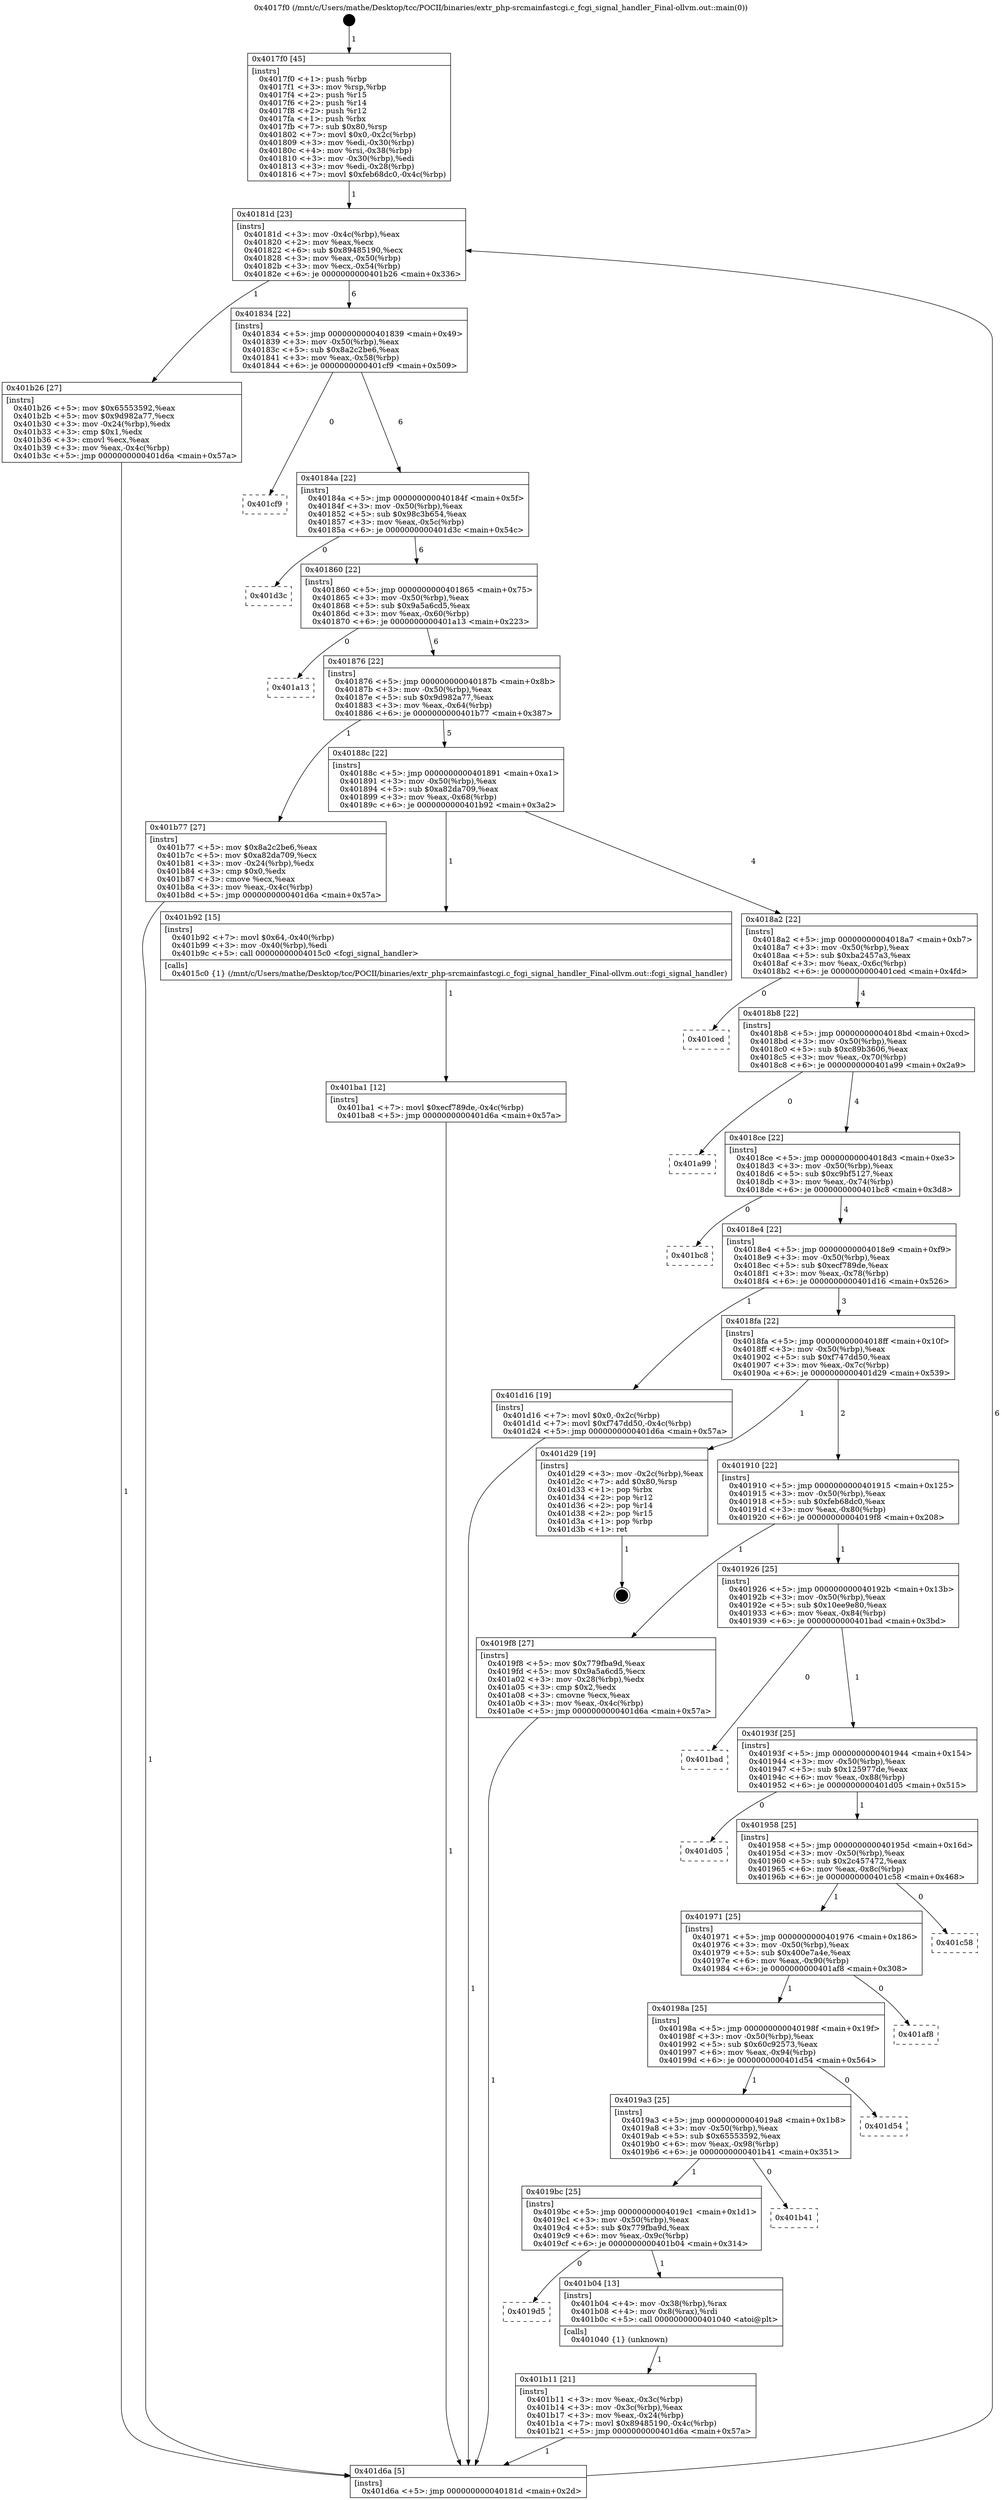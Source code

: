 digraph "0x4017f0" {
  label = "0x4017f0 (/mnt/c/Users/mathe/Desktop/tcc/POCII/binaries/extr_php-srcmainfastcgi.c_fcgi_signal_handler_Final-ollvm.out::main(0))"
  labelloc = "t"
  node[shape=record]

  Entry [label="",width=0.3,height=0.3,shape=circle,fillcolor=black,style=filled]
  "0x40181d" [label="{
     0x40181d [23]\l
     | [instrs]\l
     &nbsp;&nbsp;0x40181d \<+3\>: mov -0x4c(%rbp),%eax\l
     &nbsp;&nbsp;0x401820 \<+2\>: mov %eax,%ecx\l
     &nbsp;&nbsp;0x401822 \<+6\>: sub $0x89485190,%ecx\l
     &nbsp;&nbsp;0x401828 \<+3\>: mov %eax,-0x50(%rbp)\l
     &nbsp;&nbsp;0x40182b \<+3\>: mov %ecx,-0x54(%rbp)\l
     &nbsp;&nbsp;0x40182e \<+6\>: je 0000000000401b26 \<main+0x336\>\l
  }"]
  "0x401b26" [label="{
     0x401b26 [27]\l
     | [instrs]\l
     &nbsp;&nbsp;0x401b26 \<+5\>: mov $0x65553592,%eax\l
     &nbsp;&nbsp;0x401b2b \<+5\>: mov $0x9d982a77,%ecx\l
     &nbsp;&nbsp;0x401b30 \<+3\>: mov -0x24(%rbp),%edx\l
     &nbsp;&nbsp;0x401b33 \<+3\>: cmp $0x1,%edx\l
     &nbsp;&nbsp;0x401b36 \<+3\>: cmovl %ecx,%eax\l
     &nbsp;&nbsp;0x401b39 \<+3\>: mov %eax,-0x4c(%rbp)\l
     &nbsp;&nbsp;0x401b3c \<+5\>: jmp 0000000000401d6a \<main+0x57a\>\l
  }"]
  "0x401834" [label="{
     0x401834 [22]\l
     | [instrs]\l
     &nbsp;&nbsp;0x401834 \<+5\>: jmp 0000000000401839 \<main+0x49\>\l
     &nbsp;&nbsp;0x401839 \<+3\>: mov -0x50(%rbp),%eax\l
     &nbsp;&nbsp;0x40183c \<+5\>: sub $0x8a2c2be6,%eax\l
     &nbsp;&nbsp;0x401841 \<+3\>: mov %eax,-0x58(%rbp)\l
     &nbsp;&nbsp;0x401844 \<+6\>: je 0000000000401cf9 \<main+0x509\>\l
  }"]
  Exit [label="",width=0.3,height=0.3,shape=circle,fillcolor=black,style=filled,peripheries=2]
  "0x401cf9" [label="{
     0x401cf9\l
  }", style=dashed]
  "0x40184a" [label="{
     0x40184a [22]\l
     | [instrs]\l
     &nbsp;&nbsp;0x40184a \<+5\>: jmp 000000000040184f \<main+0x5f\>\l
     &nbsp;&nbsp;0x40184f \<+3\>: mov -0x50(%rbp),%eax\l
     &nbsp;&nbsp;0x401852 \<+5\>: sub $0x98c3b654,%eax\l
     &nbsp;&nbsp;0x401857 \<+3\>: mov %eax,-0x5c(%rbp)\l
     &nbsp;&nbsp;0x40185a \<+6\>: je 0000000000401d3c \<main+0x54c\>\l
  }"]
  "0x401ba1" [label="{
     0x401ba1 [12]\l
     | [instrs]\l
     &nbsp;&nbsp;0x401ba1 \<+7\>: movl $0xecf789de,-0x4c(%rbp)\l
     &nbsp;&nbsp;0x401ba8 \<+5\>: jmp 0000000000401d6a \<main+0x57a\>\l
  }"]
  "0x401d3c" [label="{
     0x401d3c\l
  }", style=dashed]
  "0x401860" [label="{
     0x401860 [22]\l
     | [instrs]\l
     &nbsp;&nbsp;0x401860 \<+5\>: jmp 0000000000401865 \<main+0x75\>\l
     &nbsp;&nbsp;0x401865 \<+3\>: mov -0x50(%rbp),%eax\l
     &nbsp;&nbsp;0x401868 \<+5\>: sub $0x9a5a6cd5,%eax\l
     &nbsp;&nbsp;0x40186d \<+3\>: mov %eax,-0x60(%rbp)\l
     &nbsp;&nbsp;0x401870 \<+6\>: je 0000000000401a13 \<main+0x223\>\l
  }"]
  "0x401b11" [label="{
     0x401b11 [21]\l
     | [instrs]\l
     &nbsp;&nbsp;0x401b11 \<+3\>: mov %eax,-0x3c(%rbp)\l
     &nbsp;&nbsp;0x401b14 \<+3\>: mov -0x3c(%rbp),%eax\l
     &nbsp;&nbsp;0x401b17 \<+3\>: mov %eax,-0x24(%rbp)\l
     &nbsp;&nbsp;0x401b1a \<+7\>: movl $0x89485190,-0x4c(%rbp)\l
     &nbsp;&nbsp;0x401b21 \<+5\>: jmp 0000000000401d6a \<main+0x57a\>\l
  }"]
  "0x401a13" [label="{
     0x401a13\l
  }", style=dashed]
  "0x401876" [label="{
     0x401876 [22]\l
     | [instrs]\l
     &nbsp;&nbsp;0x401876 \<+5\>: jmp 000000000040187b \<main+0x8b\>\l
     &nbsp;&nbsp;0x40187b \<+3\>: mov -0x50(%rbp),%eax\l
     &nbsp;&nbsp;0x40187e \<+5\>: sub $0x9d982a77,%eax\l
     &nbsp;&nbsp;0x401883 \<+3\>: mov %eax,-0x64(%rbp)\l
     &nbsp;&nbsp;0x401886 \<+6\>: je 0000000000401b77 \<main+0x387\>\l
  }"]
  "0x4019d5" [label="{
     0x4019d5\l
  }", style=dashed]
  "0x401b77" [label="{
     0x401b77 [27]\l
     | [instrs]\l
     &nbsp;&nbsp;0x401b77 \<+5\>: mov $0x8a2c2be6,%eax\l
     &nbsp;&nbsp;0x401b7c \<+5\>: mov $0xa82da709,%ecx\l
     &nbsp;&nbsp;0x401b81 \<+3\>: mov -0x24(%rbp),%edx\l
     &nbsp;&nbsp;0x401b84 \<+3\>: cmp $0x0,%edx\l
     &nbsp;&nbsp;0x401b87 \<+3\>: cmove %ecx,%eax\l
     &nbsp;&nbsp;0x401b8a \<+3\>: mov %eax,-0x4c(%rbp)\l
     &nbsp;&nbsp;0x401b8d \<+5\>: jmp 0000000000401d6a \<main+0x57a\>\l
  }"]
  "0x40188c" [label="{
     0x40188c [22]\l
     | [instrs]\l
     &nbsp;&nbsp;0x40188c \<+5\>: jmp 0000000000401891 \<main+0xa1\>\l
     &nbsp;&nbsp;0x401891 \<+3\>: mov -0x50(%rbp),%eax\l
     &nbsp;&nbsp;0x401894 \<+5\>: sub $0xa82da709,%eax\l
     &nbsp;&nbsp;0x401899 \<+3\>: mov %eax,-0x68(%rbp)\l
     &nbsp;&nbsp;0x40189c \<+6\>: je 0000000000401b92 \<main+0x3a2\>\l
  }"]
  "0x401b04" [label="{
     0x401b04 [13]\l
     | [instrs]\l
     &nbsp;&nbsp;0x401b04 \<+4\>: mov -0x38(%rbp),%rax\l
     &nbsp;&nbsp;0x401b08 \<+4\>: mov 0x8(%rax),%rdi\l
     &nbsp;&nbsp;0x401b0c \<+5\>: call 0000000000401040 \<atoi@plt\>\l
     | [calls]\l
     &nbsp;&nbsp;0x401040 \{1\} (unknown)\l
  }"]
  "0x401b92" [label="{
     0x401b92 [15]\l
     | [instrs]\l
     &nbsp;&nbsp;0x401b92 \<+7\>: movl $0x64,-0x40(%rbp)\l
     &nbsp;&nbsp;0x401b99 \<+3\>: mov -0x40(%rbp),%edi\l
     &nbsp;&nbsp;0x401b9c \<+5\>: call 00000000004015c0 \<fcgi_signal_handler\>\l
     | [calls]\l
     &nbsp;&nbsp;0x4015c0 \{1\} (/mnt/c/Users/mathe/Desktop/tcc/POCII/binaries/extr_php-srcmainfastcgi.c_fcgi_signal_handler_Final-ollvm.out::fcgi_signal_handler)\l
  }"]
  "0x4018a2" [label="{
     0x4018a2 [22]\l
     | [instrs]\l
     &nbsp;&nbsp;0x4018a2 \<+5\>: jmp 00000000004018a7 \<main+0xb7\>\l
     &nbsp;&nbsp;0x4018a7 \<+3\>: mov -0x50(%rbp),%eax\l
     &nbsp;&nbsp;0x4018aa \<+5\>: sub $0xba2457a3,%eax\l
     &nbsp;&nbsp;0x4018af \<+3\>: mov %eax,-0x6c(%rbp)\l
     &nbsp;&nbsp;0x4018b2 \<+6\>: je 0000000000401ced \<main+0x4fd\>\l
  }"]
  "0x4019bc" [label="{
     0x4019bc [25]\l
     | [instrs]\l
     &nbsp;&nbsp;0x4019bc \<+5\>: jmp 00000000004019c1 \<main+0x1d1\>\l
     &nbsp;&nbsp;0x4019c1 \<+3\>: mov -0x50(%rbp),%eax\l
     &nbsp;&nbsp;0x4019c4 \<+5\>: sub $0x779fba9d,%eax\l
     &nbsp;&nbsp;0x4019c9 \<+6\>: mov %eax,-0x9c(%rbp)\l
     &nbsp;&nbsp;0x4019cf \<+6\>: je 0000000000401b04 \<main+0x314\>\l
  }"]
  "0x401ced" [label="{
     0x401ced\l
  }", style=dashed]
  "0x4018b8" [label="{
     0x4018b8 [22]\l
     | [instrs]\l
     &nbsp;&nbsp;0x4018b8 \<+5\>: jmp 00000000004018bd \<main+0xcd\>\l
     &nbsp;&nbsp;0x4018bd \<+3\>: mov -0x50(%rbp),%eax\l
     &nbsp;&nbsp;0x4018c0 \<+5\>: sub $0xc89b3606,%eax\l
     &nbsp;&nbsp;0x4018c5 \<+3\>: mov %eax,-0x70(%rbp)\l
     &nbsp;&nbsp;0x4018c8 \<+6\>: je 0000000000401a99 \<main+0x2a9\>\l
  }"]
  "0x401b41" [label="{
     0x401b41\l
  }", style=dashed]
  "0x401a99" [label="{
     0x401a99\l
  }", style=dashed]
  "0x4018ce" [label="{
     0x4018ce [22]\l
     | [instrs]\l
     &nbsp;&nbsp;0x4018ce \<+5\>: jmp 00000000004018d3 \<main+0xe3\>\l
     &nbsp;&nbsp;0x4018d3 \<+3\>: mov -0x50(%rbp),%eax\l
     &nbsp;&nbsp;0x4018d6 \<+5\>: sub $0xc9bf5127,%eax\l
     &nbsp;&nbsp;0x4018db \<+3\>: mov %eax,-0x74(%rbp)\l
     &nbsp;&nbsp;0x4018de \<+6\>: je 0000000000401bc8 \<main+0x3d8\>\l
  }"]
  "0x4019a3" [label="{
     0x4019a3 [25]\l
     | [instrs]\l
     &nbsp;&nbsp;0x4019a3 \<+5\>: jmp 00000000004019a8 \<main+0x1b8\>\l
     &nbsp;&nbsp;0x4019a8 \<+3\>: mov -0x50(%rbp),%eax\l
     &nbsp;&nbsp;0x4019ab \<+5\>: sub $0x65553592,%eax\l
     &nbsp;&nbsp;0x4019b0 \<+6\>: mov %eax,-0x98(%rbp)\l
     &nbsp;&nbsp;0x4019b6 \<+6\>: je 0000000000401b41 \<main+0x351\>\l
  }"]
  "0x401bc8" [label="{
     0x401bc8\l
  }", style=dashed]
  "0x4018e4" [label="{
     0x4018e4 [22]\l
     | [instrs]\l
     &nbsp;&nbsp;0x4018e4 \<+5\>: jmp 00000000004018e9 \<main+0xf9\>\l
     &nbsp;&nbsp;0x4018e9 \<+3\>: mov -0x50(%rbp),%eax\l
     &nbsp;&nbsp;0x4018ec \<+5\>: sub $0xecf789de,%eax\l
     &nbsp;&nbsp;0x4018f1 \<+3\>: mov %eax,-0x78(%rbp)\l
     &nbsp;&nbsp;0x4018f4 \<+6\>: je 0000000000401d16 \<main+0x526\>\l
  }"]
  "0x401d54" [label="{
     0x401d54\l
  }", style=dashed]
  "0x401d16" [label="{
     0x401d16 [19]\l
     | [instrs]\l
     &nbsp;&nbsp;0x401d16 \<+7\>: movl $0x0,-0x2c(%rbp)\l
     &nbsp;&nbsp;0x401d1d \<+7\>: movl $0xf747dd50,-0x4c(%rbp)\l
     &nbsp;&nbsp;0x401d24 \<+5\>: jmp 0000000000401d6a \<main+0x57a\>\l
  }"]
  "0x4018fa" [label="{
     0x4018fa [22]\l
     | [instrs]\l
     &nbsp;&nbsp;0x4018fa \<+5\>: jmp 00000000004018ff \<main+0x10f\>\l
     &nbsp;&nbsp;0x4018ff \<+3\>: mov -0x50(%rbp),%eax\l
     &nbsp;&nbsp;0x401902 \<+5\>: sub $0xf747dd50,%eax\l
     &nbsp;&nbsp;0x401907 \<+3\>: mov %eax,-0x7c(%rbp)\l
     &nbsp;&nbsp;0x40190a \<+6\>: je 0000000000401d29 \<main+0x539\>\l
  }"]
  "0x40198a" [label="{
     0x40198a [25]\l
     | [instrs]\l
     &nbsp;&nbsp;0x40198a \<+5\>: jmp 000000000040198f \<main+0x19f\>\l
     &nbsp;&nbsp;0x40198f \<+3\>: mov -0x50(%rbp),%eax\l
     &nbsp;&nbsp;0x401992 \<+5\>: sub $0x60c92573,%eax\l
     &nbsp;&nbsp;0x401997 \<+6\>: mov %eax,-0x94(%rbp)\l
     &nbsp;&nbsp;0x40199d \<+6\>: je 0000000000401d54 \<main+0x564\>\l
  }"]
  "0x401d29" [label="{
     0x401d29 [19]\l
     | [instrs]\l
     &nbsp;&nbsp;0x401d29 \<+3\>: mov -0x2c(%rbp),%eax\l
     &nbsp;&nbsp;0x401d2c \<+7\>: add $0x80,%rsp\l
     &nbsp;&nbsp;0x401d33 \<+1\>: pop %rbx\l
     &nbsp;&nbsp;0x401d34 \<+2\>: pop %r12\l
     &nbsp;&nbsp;0x401d36 \<+2\>: pop %r14\l
     &nbsp;&nbsp;0x401d38 \<+2\>: pop %r15\l
     &nbsp;&nbsp;0x401d3a \<+1\>: pop %rbp\l
     &nbsp;&nbsp;0x401d3b \<+1\>: ret\l
  }"]
  "0x401910" [label="{
     0x401910 [22]\l
     | [instrs]\l
     &nbsp;&nbsp;0x401910 \<+5\>: jmp 0000000000401915 \<main+0x125\>\l
     &nbsp;&nbsp;0x401915 \<+3\>: mov -0x50(%rbp),%eax\l
     &nbsp;&nbsp;0x401918 \<+5\>: sub $0xfeb68dc0,%eax\l
     &nbsp;&nbsp;0x40191d \<+3\>: mov %eax,-0x80(%rbp)\l
     &nbsp;&nbsp;0x401920 \<+6\>: je 00000000004019f8 \<main+0x208\>\l
  }"]
  "0x401af8" [label="{
     0x401af8\l
  }", style=dashed]
  "0x4019f8" [label="{
     0x4019f8 [27]\l
     | [instrs]\l
     &nbsp;&nbsp;0x4019f8 \<+5\>: mov $0x779fba9d,%eax\l
     &nbsp;&nbsp;0x4019fd \<+5\>: mov $0x9a5a6cd5,%ecx\l
     &nbsp;&nbsp;0x401a02 \<+3\>: mov -0x28(%rbp),%edx\l
     &nbsp;&nbsp;0x401a05 \<+3\>: cmp $0x2,%edx\l
     &nbsp;&nbsp;0x401a08 \<+3\>: cmovne %ecx,%eax\l
     &nbsp;&nbsp;0x401a0b \<+3\>: mov %eax,-0x4c(%rbp)\l
     &nbsp;&nbsp;0x401a0e \<+5\>: jmp 0000000000401d6a \<main+0x57a\>\l
  }"]
  "0x401926" [label="{
     0x401926 [25]\l
     | [instrs]\l
     &nbsp;&nbsp;0x401926 \<+5\>: jmp 000000000040192b \<main+0x13b\>\l
     &nbsp;&nbsp;0x40192b \<+3\>: mov -0x50(%rbp),%eax\l
     &nbsp;&nbsp;0x40192e \<+5\>: sub $0x10ee9e80,%eax\l
     &nbsp;&nbsp;0x401933 \<+6\>: mov %eax,-0x84(%rbp)\l
     &nbsp;&nbsp;0x401939 \<+6\>: je 0000000000401bad \<main+0x3bd\>\l
  }"]
  "0x401d6a" [label="{
     0x401d6a [5]\l
     | [instrs]\l
     &nbsp;&nbsp;0x401d6a \<+5\>: jmp 000000000040181d \<main+0x2d\>\l
  }"]
  "0x4017f0" [label="{
     0x4017f0 [45]\l
     | [instrs]\l
     &nbsp;&nbsp;0x4017f0 \<+1\>: push %rbp\l
     &nbsp;&nbsp;0x4017f1 \<+3\>: mov %rsp,%rbp\l
     &nbsp;&nbsp;0x4017f4 \<+2\>: push %r15\l
     &nbsp;&nbsp;0x4017f6 \<+2\>: push %r14\l
     &nbsp;&nbsp;0x4017f8 \<+2\>: push %r12\l
     &nbsp;&nbsp;0x4017fa \<+1\>: push %rbx\l
     &nbsp;&nbsp;0x4017fb \<+7\>: sub $0x80,%rsp\l
     &nbsp;&nbsp;0x401802 \<+7\>: movl $0x0,-0x2c(%rbp)\l
     &nbsp;&nbsp;0x401809 \<+3\>: mov %edi,-0x30(%rbp)\l
     &nbsp;&nbsp;0x40180c \<+4\>: mov %rsi,-0x38(%rbp)\l
     &nbsp;&nbsp;0x401810 \<+3\>: mov -0x30(%rbp),%edi\l
     &nbsp;&nbsp;0x401813 \<+3\>: mov %edi,-0x28(%rbp)\l
     &nbsp;&nbsp;0x401816 \<+7\>: movl $0xfeb68dc0,-0x4c(%rbp)\l
  }"]
  "0x401971" [label="{
     0x401971 [25]\l
     | [instrs]\l
     &nbsp;&nbsp;0x401971 \<+5\>: jmp 0000000000401976 \<main+0x186\>\l
     &nbsp;&nbsp;0x401976 \<+3\>: mov -0x50(%rbp),%eax\l
     &nbsp;&nbsp;0x401979 \<+5\>: sub $0x400e7a4e,%eax\l
     &nbsp;&nbsp;0x40197e \<+6\>: mov %eax,-0x90(%rbp)\l
     &nbsp;&nbsp;0x401984 \<+6\>: je 0000000000401af8 \<main+0x308\>\l
  }"]
  "0x401bad" [label="{
     0x401bad\l
  }", style=dashed]
  "0x40193f" [label="{
     0x40193f [25]\l
     | [instrs]\l
     &nbsp;&nbsp;0x40193f \<+5\>: jmp 0000000000401944 \<main+0x154\>\l
     &nbsp;&nbsp;0x401944 \<+3\>: mov -0x50(%rbp),%eax\l
     &nbsp;&nbsp;0x401947 \<+5\>: sub $0x125977de,%eax\l
     &nbsp;&nbsp;0x40194c \<+6\>: mov %eax,-0x88(%rbp)\l
     &nbsp;&nbsp;0x401952 \<+6\>: je 0000000000401d05 \<main+0x515\>\l
  }"]
  "0x401c58" [label="{
     0x401c58\l
  }", style=dashed]
  "0x401d05" [label="{
     0x401d05\l
  }", style=dashed]
  "0x401958" [label="{
     0x401958 [25]\l
     | [instrs]\l
     &nbsp;&nbsp;0x401958 \<+5\>: jmp 000000000040195d \<main+0x16d\>\l
     &nbsp;&nbsp;0x40195d \<+3\>: mov -0x50(%rbp),%eax\l
     &nbsp;&nbsp;0x401960 \<+5\>: sub $0x2c457472,%eax\l
     &nbsp;&nbsp;0x401965 \<+6\>: mov %eax,-0x8c(%rbp)\l
     &nbsp;&nbsp;0x40196b \<+6\>: je 0000000000401c58 \<main+0x468\>\l
  }"]
  Entry -> "0x4017f0" [label=" 1"]
  "0x40181d" -> "0x401b26" [label=" 1"]
  "0x40181d" -> "0x401834" [label=" 6"]
  "0x401d29" -> Exit [label=" 1"]
  "0x401834" -> "0x401cf9" [label=" 0"]
  "0x401834" -> "0x40184a" [label=" 6"]
  "0x401d16" -> "0x401d6a" [label=" 1"]
  "0x40184a" -> "0x401d3c" [label=" 0"]
  "0x40184a" -> "0x401860" [label=" 6"]
  "0x401ba1" -> "0x401d6a" [label=" 1"]
  "0x401860" -> "0x401a13" [label=" 0"]
  "0x401860" -> "0x401876" [label=" 6"]
  "0x401b92" -> "0x401ba1" [label=" 1"]
  "0x401876" -> "0x401b77" [label=" 1"]
  "0x401876" -> "0x40188c" [label=" 5"]
  "0x401b77" -> "0x401d6a" [label=" 1"]
  "0x40188c" -> "0x401b92" [label=" 1"]
  "0x40188c" -> "0x4018a2" [label=" 4"]
  "0x401b26" -> "0x401d6a" [label=" 1"]
  "0x4018a2" -> "0x401ced" [label=" 0"]
  "0x4018a2" -> "0x4018b8" [label=" 4"]
  "0x401b04" -> "0x401b11" [label=" 1"]
  "0x4018b8" -> "0x401a99" [label=" 0"]
  "0x4018b8" -> "0x4018ce" [label=" 4"]
  "0x4019bc" -> "0x4019d5" [label=" 0"]
  "0x4018ce" -> "0x401bc8" [label=" 0"]
  "0x4018ce" -> "0x4018e4" [label=" 4"]
  "0x401b11" -> "0x401d6a" [label=" 1"]
  "0x4018e4" -> "0x401d16" [label=" 1"]
  "0x4018e4" -> "0x4018fa" [label=" 3"]
  "0x4019a3" -> "0x4019bc" [label=" 1"]
  "0x4018fa" -> "0x401d29" [label=" 1"]
  "0x4018fa" -> "0x401910" [label=" 2"]
  "0x4019bc" -> "0x401b04" [label=" 1"]
  "0x401910" -> "0x4019f8" [label=" 1"]
  "0x401910" -> "0x401926" [label=" 1"]
  "0x4019f8" -> "0x401d6a" [label=" 1"]
  "0x4017f0" -> "0x40181d" [label=" 1"]
  "0x401d6a" -> "0x40181d" [label=" 6"]
  "0x40198a" -> "0x4019a3" [label=" 1"]
  "0x401926" -> "0x401bad" [label=" 0"]
  "0x401926" -> "0x40193f" [label=" 1"]
  "0x4019a3" -> "0x401b41" [label=" 0"]
  "0x40193f" -> "0x401d05" [label=" 0"]
  "0x40193f" -> "0x401958" [label=" 1"]
  "0x401971" -> "0x40198a" [label=" 1"]
  "0x401958" -> "0x401c58" [label=" 0"]
  "0x401958" -> "0x401971" [label=" 1"]
  "0x40198a" -> "0x401d54" [label=" 0"]
  "0x401971" -> "0x401af8" [label=" 0"]
}

